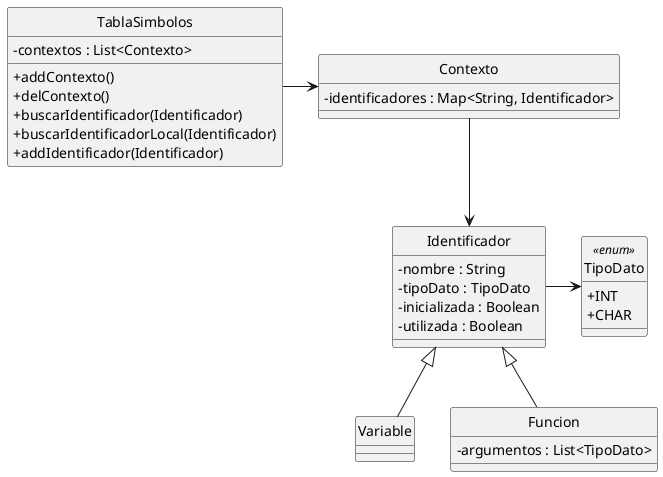 @startuml TablaSimbolos

skinparam ClassAttributeIconSize 0
hide circle

class TablaSimbolos {
    - contextos : List<Contexto>
    + addContexto()
    + delContexto()
    + buscarIdentificador(Identificador)
    + buscarIdentificadorLocal(Identificador)
    + addIdentificador(Identificador)
}

class Contexto {
    - identificadores : Map<String, Identificador>
}


enum TipoDato <<enum>> {
    + INT
    + CHAR
}

class Identificador {
    - nombre : String
    - tipoDato : TipoDato
    - inicializada : Boolean
    - utilizada : Boolean
}

class Variable { }

class Funcion {
    - argumentos : List<TipoDato>
}

TablaSimbolos -right-> Contexto

Contexto --> Identificador

Identificador -> TipoDato
Identificador <|-- Variable
Identificador <|-- Funcion

@enduml